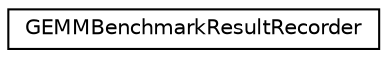digraph "Graphical Class Hierarchy"
{
 // LATEX_PDF_SIZE
  edge [fontname="Helvetica",fontsize="10",labelfontname="Helvetica",labelfontsize="10"];
  node [fontname="Helvetica",fontsize="10",shape=record];
  rankdir="LR";
  Node0 [label="GEMMBenchmarkResultRecorder",height=0.2,width=0.4,color="black", fillcolor="white", style="filled",URL="$class_gemm_tuner_1_1_g_e_m_m_benchmark_result_recorder.xhtml",tooltip=" "];
}
